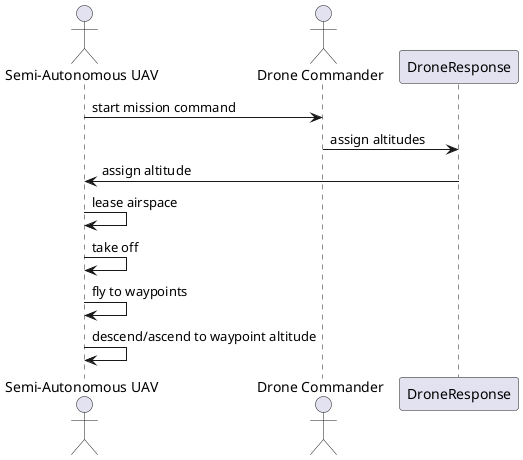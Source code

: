 @startuml "Synchronized Takeoff Sequence Diagram"

actor "Semi-Autonomous UAV" as UAV
actor "Drone Commander" as Commander

UAV -> Commander: start mission command
Commander -> DroneResponse: assign altitudes
DroneResponse -> UAV: assign altitude
UAV -> UAV: lease airspace
UAV -> UAV: take off
UAV -> UAV: fly to waypoints
UAV -> UAV: descend/ascend to waypoint altitude

@enduml
